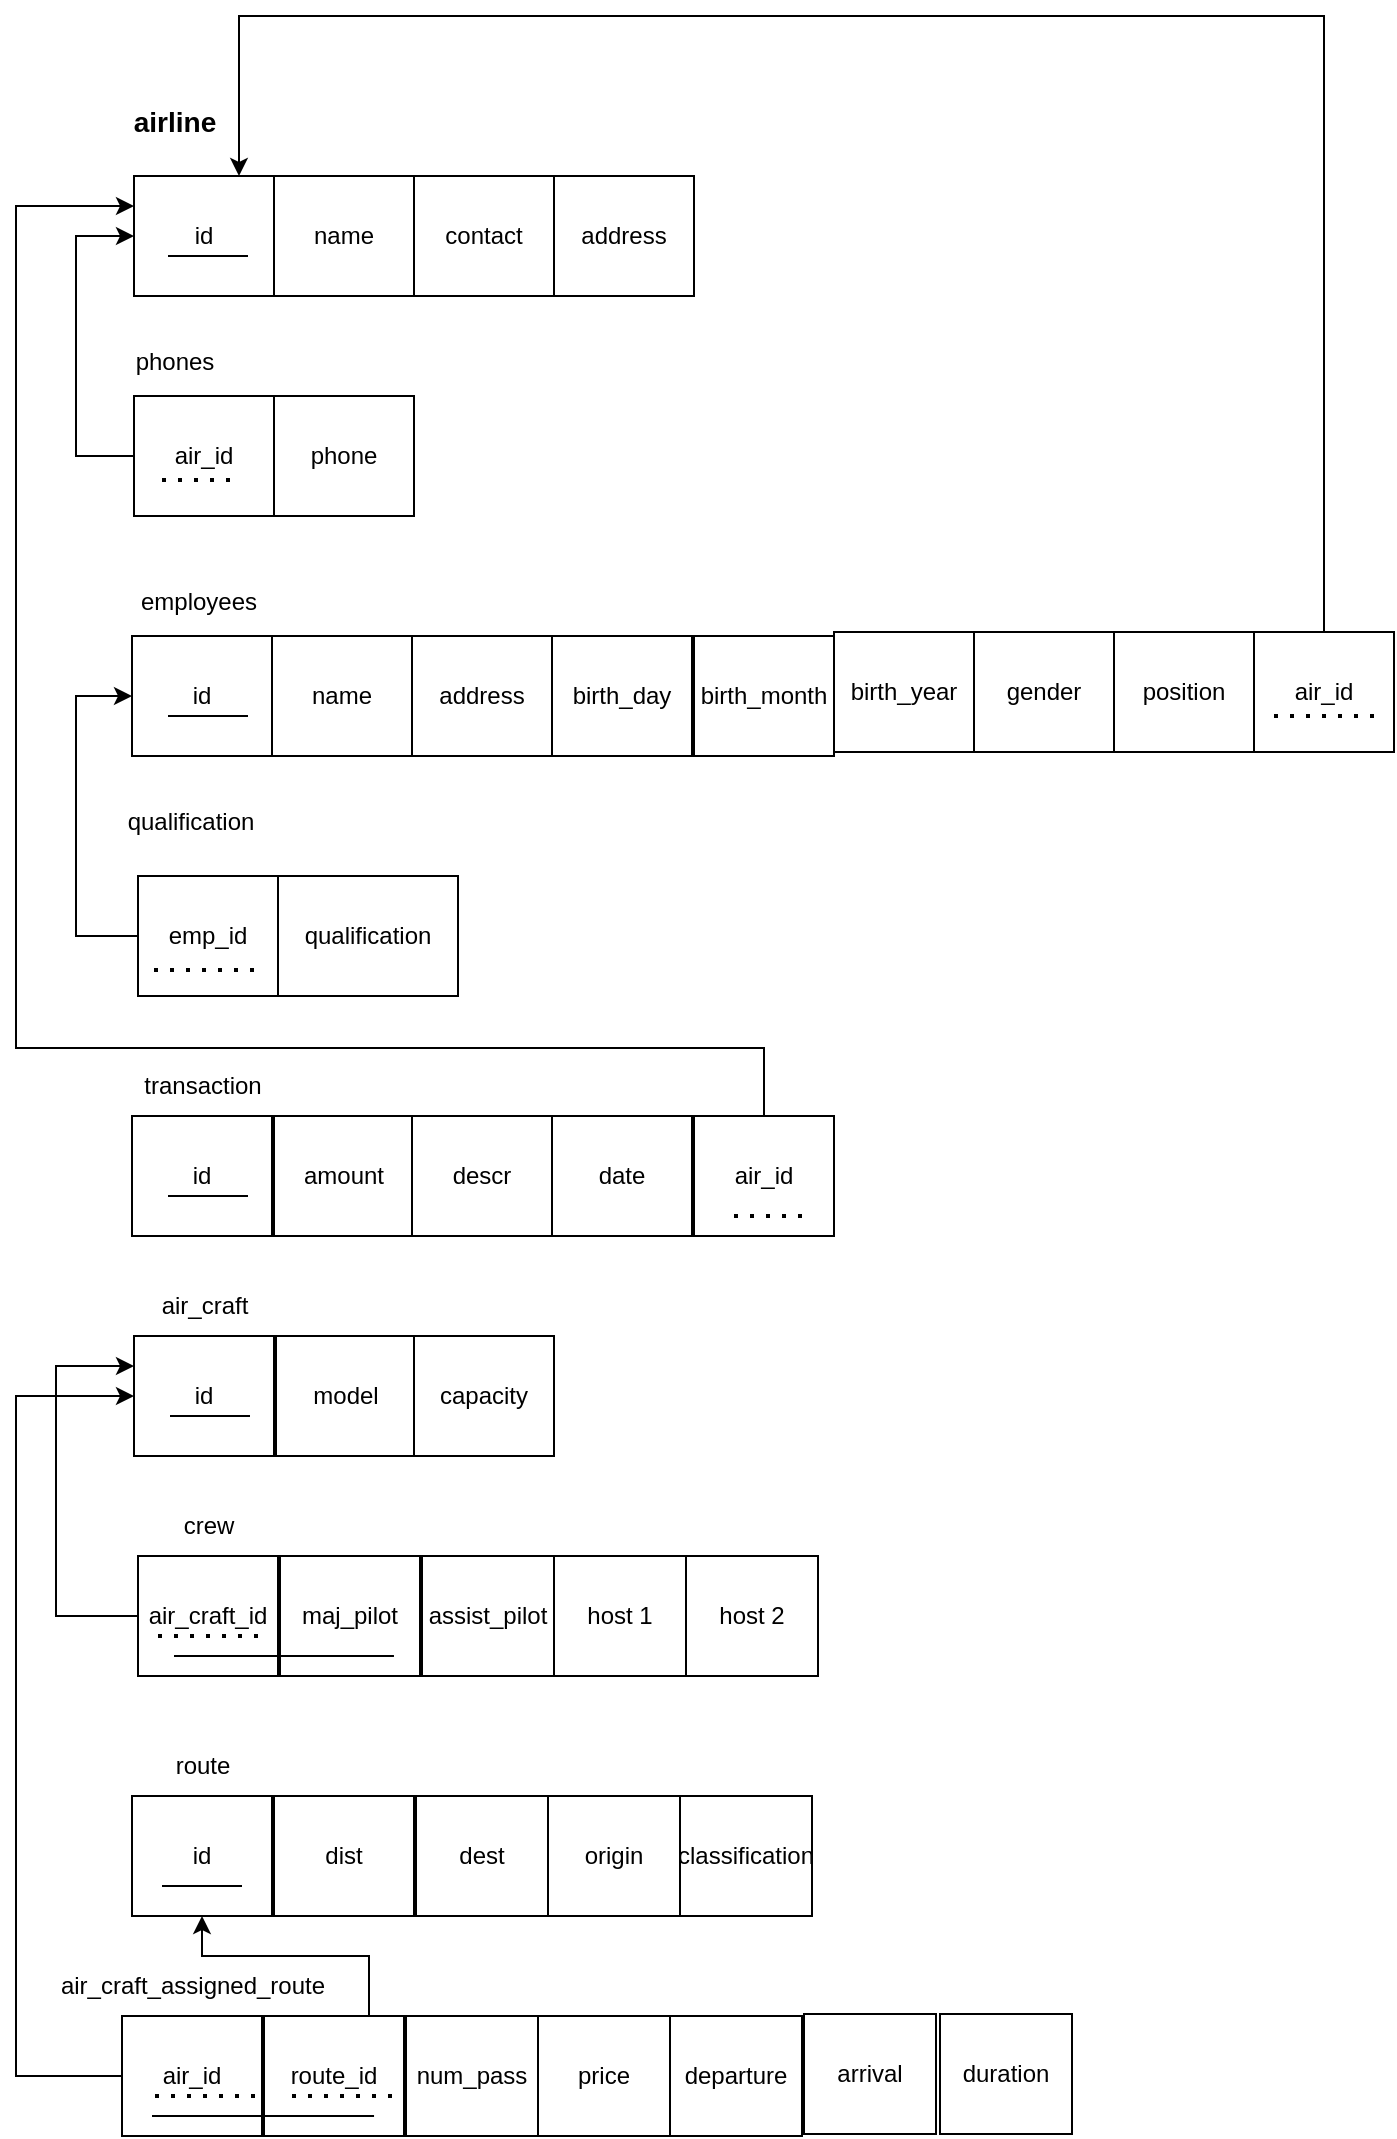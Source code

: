 <mxfile version="27.0.3">
  <diagram name="Page-1" id="Xf2nIaWcc_9QEJcceSFJ">
    <mxGraphModel dx="1167" dy="615" grid="1" gridSize="10" guides="1" tooltips="1" connect="1" arrows="1" fold="1" page="1" pageScale="1" pageWidth="850" pageHeight="1100" math="0" shadow="0">
      <root>
        <mxCell id="0" />
        <mxCell id="1" parent="0" />
        <mxCell id="NDWrpsIQHPBVn6GBVkff-2" value="id" style="rounded=0;whiteSpace=wrap;html=1;" vertex="1" parent="1">
          <mxGeometry x="100" y="90" width="70" height="60" as="geometry" />
        </mxCell>
        <mxCell id="NDWrpsIQHPBVn6GBVkff-3" value="&lt;h3 style=&quot;line-height: 210%;&quot;&gt;airline&lt;/h3&gt;" style="text;html=1;align=center;verticalAlign=middle;resizable=0;points=[];autosize=1;strokeColor=none;fillColor=none;" vertex="1" parent="1">
          <mxGeometry x="90" y="28" width="60" height="70" as="geometry" />
        </mxCell>
        <mxCell id="NDWrpsIQHPBVn6GBVkff-4" value="contact" style="rounded=0;whiteSpace=wrap;html=1;" vertex="1" parent="1">
          <mxGeometry x="240" y="90" width="70" height="60" as="geometry" />
        </mxCell>
        <mxCell id="NDWrpsIQHPBVn6GBVkff-5" value="name" style="rounded=0;whiteSpace=wrap;html=1;" vertex="1" parent="1">
          <mxGeometry x="170" y="90" width="70" height="60" as="geometry" />
        </mxCell>
        <mxCell id="NDWrpsIQHPBVn6GBVkff-6" value="address" style="rounded=0;whiteSpace=wrap;html=1;" vertex="1" parent="1">
          <mxGeometry x="310" y="90" width="70" height="60" as="geometry" />
        </mxCell>
        <mxCell id="NDWrpsIQHPBVn6GBVkff-10" style="edgeStyle=orthogonalEdgeStyle;rounded=0;orthogonalLoop=1;jettySize=auto;html=1;exitX=0;exitY=0.5;exitDx=0;exitDy=0;entryX=0;entryY=0.5;entryDx=0;entryDy=0;" edge="1" parent="1" source="NDWrpsIQHPBVn6GBVkff-7" target="NDWrpsIQHPBVn6GBVkff-2">
          <mxGeometry relative="1" as="geometry">
            <mxPoint x="70" y="100" as="targetPoint" />
            <Array as="points">
              <mxPoint x="71" y="230" />
              <mxPoint x="71" y="120" />
            </Array>
          </mxGeometry>
        </mxCell>
        <mxCell id="NDWrpsIQHPBVn6GBVkff-7" value="air_id" style="rounded=0;whiteSpace=wrap;html=1;" vertex="1" parent="1">
          <mxGeometry x="100" y="200" width="70" height="60" as="geometry" />
        </mxCell>
        <mxCell id="NDWrpsIQHPBVn6GBVkff-8" value="phone" style="rounded=0;whiteSpace=wrap;html=1;" vertex="1" parent="1">
          <mxGeometry x="170" y="200" width="70" height="60" as="geometry" />
        </mxCell>
        <mxCell id="NDWrpsIQHPBVn6GBVkff-9" value="phones" style="text;html=1;align=center;verticalAlign=middle;resizable=0;points=[];autosize=1;strokeColor=none;fillColor=none;" vertex="1" parent="1">
          <mxGeometry x="90" y="168" width="60" height="30" as="geometry" />
        </mxCell>
        <mxCell id="NDWrpsIQHPBVn6GBVkff-11" value="id" style="rounded=0;whiteSpace=wrap;html=1;" vertex="1" parent="1">
          <mxGeometry x="99" y="320" width="70" height="60" as="geometry" />
        </mxCell>
        <mxCell id="NDWrpsIQHPBVn6GBVkff-12" value="employees" style="text;html=1;align=center;verticalAlign=middle;resizable=0;points=[];autosize=1;strokeColor=none;fillColor=none;" vertex="1" parent="1">
          <mxGeometry x="92" y="288" width="80" height="30" as="geometry" />
        </mxCell>
        <mxCell id="NDWrpsIQHPBVn6GBVkff-13" value="name" style="rounded=0;whiteSpace=wrap;html=1;" vertex="1" parent="1">
          <mxGeometry x="169" y="320" width="70" height="60" as="geometry" />
        </mxCell>
        <mxCell id="NDWrpsIQHPBVn6GBVkff-14" value="address" style="rounded=0;whiteSpace=wrap;html=1;" vertex="1" parent="1">
          <mxGeometry x="239" y="320" width="70" height="60" as="geometry" />
        </mxCell>
        <mxCell id="NDWrpsIQHPBVn6GBVkff-15" value="birth_day" style="rounded=0;whiteSpace=wrap;html=1;" vertex="1" parent="1">
          <mxGeometry x="309" y="320" width="70" height="60" as="geometry" />
        </mxCell>
        <mxCell id="NDWrpsIQHPBVn6GBVkff-16" value="birth_month" style="rounded=0;whiteSpace=wrap;html=1;" vertex="1" parent="1">
          <mxGeometry x="380" y="320" width="70" height="60" as="geometry" />
        </mxCell>
        <mxCell id="NDWrpsIQHPBVn6GBVkff-17" value="birth_year" style="rounded=0;whiteSpace=wrap;html=1;" vertex="1" parent="1">
          <mxGeometry x="450" y="318" width="70" height="60" as="geometry" />
        </mxCell>
        <mxCell id="NDWrpsIQHPBVn6GBVkff-18" value="gender" style="rounded=0;whiteSpace=wrap;html=1;" vertex="1" parent="1">
          <mxGeometry x="520" y="318" width="70" height="60" as="geometry" />
        </mxCell>
        <mxCell id="NDWrpsIQHPBVn6GBVkff-19" value="position" style="rounded=0;whiteSpace=wrap;html=1;" vertex="1" parent="1">
          <mxGeometry x="590" y="318" width="70" height="60" as="geometry" />
        </mxCell>
        <mxCell id="NDWrpsIQHPBVn6GBVkff-23" style="edgeStyle=orthogonalEdgeStyle;rounded=0;orthogonalLoop=1;jettySize=auto;html=1;exitX=0;exitY=0.5;exitDx=0;exitDy=0;entryX=0;entryY=0.5;entryDx=0;entryDy=0;" edge="1" parent="1" source="NDWrpsIQHPBVn6GBVkff-20" target="NDWrpsIQHPBVn6GBVkff-11">
          <mxGeometry relative="1" as="geometry">
            <mxPoint x="70" y="330" as="targetPoint" />
            <Array as="points">
              <mxPoint x="71" y="470" />
              <mxPoint x="71" y="350" />
            </Array>
          </mxGeometry>
        </mxCell>
        <mxCell id="NDWrpsIQHPBVn6GBVkff-20" value="emp_id" style="rounded=0;whiteSpace=wrap;html=1;" vertex="1" parent="1">
          <mxGeometry x="102" y="440" width="70" height="60" as="geometry" />
        </mxCell>
        <mxCell id="NDWrpsIQHPBVn6GBVkff-21" value="qualification" style="rounded=0;whiteSpace=wrap;html=1;" vertex="1" parent="1">
          <mxGeometry x="172" y="440" width="90" height="60" as="geometry" />
        </mxCell>
        <mxCell id="NDWrpsIQHPBVn6GBVkff-22" value="&lt;span style=&quot;text-wrap-mode: wrap;&quot;&gt;qualification&lt;/span&gt;" style="text;html=1;align=center;verticalAlign=middle;resizable=0;points=[];autosize=1;strokeColor=none;fillColor=none;" vertex="1" parent="1">
          <mxGeometry x="83" y="398" width="90" height="30" as="geometry" />
        </mxCell>
        <mxCell id="NDWrpsIQHPBVn6GBVkff-25" value="" style="endArrow=none;html=1;rounded=0;" edge="1" parent="1">
          <mxGeometry width="50" height="50" relative="1" as="geometry">
            <mxPoint x="117" y="130" as="sourcePoint" />
            <mxPoint x="157" y="130" as="targetPoint" />
          </mxGeometry>
        </mxCell>
        <mxCell id="NDWrpsIQHPBVn6GBVkff-26" value="" style="endArrow=none;html=1;rounded=0;" edge="1" parent="1">
          <mxGeometry width="50" height="50" relative="1" as="geometry">
            <mxPoint x="117" y="360" as="sourcePoint" />
            <mxPoint x="157" y="360" as="targetPoint" />
          </mxGeometry>
        </mxCell>
        <mxCell id="NDWrpsIQHPBVn6GBVkff-28" value="" style="endArrow=none;dashed=1;html=1;dashPattern=1 3;strokeWidth=2;rounded=0;" edge="1" parent="1">
          <mxGeometry width="50" height="50" relative="1" as="geometry">
            <mxPoint x="114" y="242" as="sourcePoint" />
            <mxPoint x="154" y="242" as="targetPoint" />
          </mxGeometry>
        </mxCell>
        <mxCell id="NDWrpsIQHPBVn6GBVkff-29" value="" style="endArrow=none;dashed=1;html=1;dashPattern=1 3;strokeWidth=2;rounded=0;" edge="1" parent="1">
          <mxGeometry width="50" height="50" relative="1" as="geometry">
            <mxPoint x="110" y="487" as="sourcePoint" />
            <mxPoint x="163" y="487" as="targetPoint" />
          </mxGeometry>
        </mxCell>
        <mxCell id="NDWrpsIQHPBVn6GBVkff-32" style="edgeStyle=orthogonalEdgeStyle;rounded=0;orthogonalLoop=1;jettySize=auto;html=1;exitX=0.5;exitY=0;exitDx=0;exitDy=0;entryX=0.75;entryY=0;entryDx=0;entryDy=0;" edge="1" parent="1" source="NDWrpsIQHPBVn6GBVkff-30" target="NDWrpsIQHPBVn6GBVkff-2">
          <mxGeometry relative="1" as="geometry">
            <mxPoint x="150" y="10" as="targetPoint" />
            <Array as="points">
              <mxPoint x="695" y="10" />
              <mxPoint x="153" y="10" />
            </Array>
          </mxGeometry>
        </mxCell>
        <mxCell id="NDWrpsIQHPBVn6GBVkff-30" value="air_id" style="rounded=0;whiteSpace=wrap;html=1;" vertex="1" parent="1">
          <mxGeometry x="660" y="318" width="70" height="60" as="geometry" />
        </mxCell>
        <mxCell id="NDWrpsIQHPBVn6GBVkff-31" value="" style="endArrow=none;dashed=1;html=1;dashPattern=1 3;strokeWidth=2;rounded=0;" edge="1" parent="1">
          <mxGeometry width="50" height="50" relative="1" as="geometry">
            <mxPoint x="670" y="360" as="sourcePoint" />
            <mxPoint x="720" y="360" as="targetPoint" />
          </mxGeometry>
        </mxCell>
        <mxCell id="NDWrpsIQHPBVn6GBVkff-33" value="id" style="rounded=0;whiteSpace=wrap;html=1;" vertex="1" parent="1">
          <mxGeometry x="99" y="560" width="70" height="60" as="geometry" />
        </mxCell>
        <mxCell id="NDWrpsIQHPBVn6GBVkff-34" value="" style="endArrow=none;html=1;rounded=0;" edge="1" parent="1">
          <mxGeometry width="50" height="50" relative="1" as="geometry">
            <mxPoint x="117" y="600" as="sourcePoint" />
            <mxPoint x="157" y="600" as="targetPoint" />
          </mxGeometry>
        </mxCell>
        <mxCell id="NDWrpsIQHPBVn6GBVkff-35" value="transaction" style="text;html=1;align=center;verticalAlign=middle;resizable=0;points=[];autosize=1;strokeColor=none;fillColor=none;" vertex="1" parent="1">
          <mxGeometry x="94" y="530" width="80" height="30" as="geometry" />
        </mxCell>
        <mxCell id="NDWrpsIQHPBVn6GBVkff-36" value="amount" style="rounded=0;whiteSpace=wrap;html=1;" vertex="1" parent="1">
          <mxGeometry x="170" y="560" width="70" height="60" as="geometry" />
        </mxCell>
        <mxCell id="NDWrpsIQHPBVn6GBVkff-37" value="descr" style="rounded=0;whiteSpace=wrap;html=1;" vertex="1" parent="1">
          <mxGeometry x="239" y="560" width="70" height="60" as="geometry" />
        </mxCell>
        <mxCell id="NDWrpsIQHPBVn6GBVkff-38" value="date" style="rounded=0;whiteSpace=wrap;html=1;" vertex="1" parent="1">
          <mxGeometry x="309" y="560" width="70" height="60" as="geometry" />
        </mxCell>
        <mxCell id="NDWrpsIQHPBVn6GBVkff-39" value="id" style="rounded=0;whiteSpace=wrap;html=1;" vertex="1" parent="1">
          <mxGeometry x="100" y="670" width="70" height="60" as="geometry" />
        </mxCell>
        <mxCell id="NDWrpsIQHPBVn6GBVkff-40" value="" style="endArrow=none;html=1;rounded=0;" edge="1" parent="1">
          <mxGeometry width="50" height="50" relative="1" as="geometry">
            <mxPoint x="118" y="710" as="sourcePoint" />
            <mxPoint x="158" y="710" as="targetPoint" />
          </mxGeometry>
        </mxCell>
        <mxCell id="NDWrpsIQHPBVn6GBVkff-41" value="model" style="rounded=0;whiteSpace=wrap;html=1;" vertex="1" parent="1">
          <mxGeometry x="171" y="670" width="70" height="60" as="geometry" />
        </mxCell>
        <mxCell id="NDWrpsIQHPBVn6GBVkff-42" value="capacity" style="rounded=0;whiteSpace=wrap;html=1;" vertex="1" parent="1">
          <mxGeometry x="240" y="670" width="70" height="60" as="geometry" />
        </mxCell>
        <mxCell id="NDWrpsIQHPBVn6GBVkff-44" value="air_craft" style="text;html=1;align=center;verticalAlign=middle;resizable=0;points=[];autosize=1;strokeColor=none;fillColor=none;" vertex="1" parent="1">
          <mxGeometry x="100" y="640" width="70" height="30" as="geometry" />
        </mxCell>
        <mxCell id="NDWrpsIQHPBVn6GBVkff-54" style="edgeStyle=orthogonalEdgeStyle;rounded=0;orthogonalLoop=1;jettySize=auto;html=1;exitX=0;exitY=0.5;exitDx=0;exitDy=0;entryX=0;entryY=0.25;entryDx=0;entryDy=0;" edge="1" parent="1" source="NDWrpsIQHPBVn6GBVkff-45" target="NDWrpsIQHPBVn6GBVkff-39">
          <mxGeometry relative="1" as="geometry">
            <mxPoint x="60" y="690" as="targetPoint" />
            <Array as="points">
              <mxPoint x="61" y="810" />
              <mxPoint x="61" y="685" />
            </Array>
          </mxGeometry>
        </mxCell>
        <mxCell id="NDWrpsIQHPBVn6GBVkff-45" value="air_craft_id" style="rounded=0;whiteSpace=wrap;html=1;" vertex="1" parent="1">
          <mxGeometry x="102" y="780" width="70" height="60" as="geometry" />
        </mxCell>
        <mxCell id="NDWrpsIQHPBVn6GBVkff-47" value="maj_pilot" style="rounded=0;whiteSpace=wrap;html=1;" vertex="1" parent="1">
          <mxGeometry x="173" y="780" width="70" height="60" as="geometry" />
        </mxCell>
        <mxCell id="NDWrpsIQHPBVn6GBVkff-48" value="assist_pilot" style="rounded=0;whiteSpace=wrap;html=1;" vertex="1" parent="1">
          <mxGeometry x="244" y="780" width="66" height="60" as="geometry" />
        </mxCell>
        <mxCell id="NDWrpsIQHPBVn6GBVkff-49" value="crew" style="text;html=1;align=center;verticalAlign=middle;resizable=0;points=[];autosize=1;strokeColor=none;fillColor=none;" vertex="1" parent="1">
          <mxGeometry x="112" y="750" width="50" height="30" as="geometry" />
        </mxCell>
        <mxCell id="NDWrpsIQHPBVn6GBVkff-50" value="host 1" style="rounded=0;whiteSpace=wrap;html=1;" vertex="1" parent="1">
          <mxGeometry x="310" y="780" width="66" height="60" as="geometry" />
        </mxCell>
        <mxCell id="NDWrpsIQHPBVn6GBVkff-51" value="host 2" style="rounded=0;whiteSpace=wrap;html=1;" vertex="1" parent="1">
          <mxGeometry x="376" y="780" width="66" height="60" as="geometry" />
        </mxCell>
        <mxCell id="NDWrpsIQHPBVn6GBVkff-46" value="" style="endArrow=none;html=1;rounded=0;entryX=0.814;entryY=0.833;entryDx=0;entryDy=0;entryPerimeter=0;" edge="1" parent="1" target="NDWrpsIQHPBVn6GBVkff-47">
          <mxGeometry width="50" height="50" relative="1" as="geometry">
            <mxPoint x="120" y="830" as="sourcePoint" />
            <mxPoint x="160" y="830" as="targetPoint" />
          </mxGeometry>
        </mxCell>
        <mxCell id="NDWrpsIQHPBVn6GBVkff-53" value="" style="endArrow=none;dashed=1;html=1;dashPattern=1 3;strokeWidth=2;rounded=0;" edge="1" parent="1">
          <mxGeometry width="50" height="50" relative="1" as="geometry">
            <mxPoint x="112" y="820" as="sourcePoint" />
            <mxPoint x="165" y="820" as="targetPoint" />
          </mxGeometry>
        </mxCell>
        <mxCell id="NDWrpsIQHPBVn6GBVkff-55" value="id" style="rounded=0;whiteSpace=wrap;html=1;" vertex="1" parent="1">
          <mxGeometry x="99" y="900" width="70" height="60" as="geometry" />
        </mxCell>
        <mxCell id="NDWrpsIQHPBVn6GBVkff-56" value="dist" style="rounded=0;whiteSpace=wrap;html=1;" vertex="1" parent="1">
          <mxGeometry x="170" y="900" width="70" height="60" as="geometry" />
        </mxCell>
        <mxCell id="NDWrpsIQHPBVn6GBVkff-57" value="dest" style="rounded=0;whiteSpace=wrap;html=1;" vertex="1" parent="1">
          <mxGeometry x="241" y="900" width="66" height="60" as="geometry" />
        </mxCell>
        <mxCell id="NDWrpsIQHPBVn6GBVkff-58" value="route" style="text;html=1;align=center;verticalAlign=middle;resizable=0;points=[];autosize=1;strokeColor=none;fillColor=none;" vertex="1" parent="1">
          <mxGeometry x="109" y="870" width="50" height="30" as="geometry" />
        </mxCell>
        <mxCell id="NDWrpsIQHPBVn6GBVkff-59" value="origin" style="rounded=0;whiteSpace=wrap;html=1;" vertex="1" parent="1">
          <mxGeometry x="307" y="900" width="66" height="60" as="geometry" />
        </mxCell>
        <mxCell id="NDWrpsIQHPBVn6GBVkff-60" value="classification" style="rounded=0;whiteSpace=wrap;html=1;" vertex="1" parent="1">
          <mxGeometry x="373" y="900" width="66" height="60" as="geometry" />
        </mxCell>
        <mxCell id="NDWrpsIQHPBVn6GBVkff-61" value="" style="endArrow=none;html=1;rounded=0;" edge="1" parent="1">
          <mxGeometry width="50" height="50" relative="1" as="geometry">
            <mxPoint x="114" y="945" as="sourcePoint" />
            <mxPoint x="154" y="945" as="targetPoint" />
          </mxGeometry>
        </mxCell>
        <mxCell id="NDWrpsIQHPBVn6GBVkff-73" style="edgeStyle=orthogonalEdgeStyle;rounded=0;orthogonalLoop=1;jettySize=auto;html=1;exitX=0;exitY=0.5;exitDx=0;exitDy=0;entryX=0;entryY=0.5;entryDx=0;entryDy=0;" edge="1" parent="1" source="NDWrpsIQHPBVn6GBVkff-62" target="NDWrpsIQHPBVn6GBVkff-39">
          <mxGeometry relative="1" as="geometry">
            <mxPoint x="40" y="690" as="targetPoint" />
            <Array as="points">
              <mxPoint x="41" y="1040" />
              <mxPoint x="41" y="700" />
            </Array>
          </mxGeometry>
        </mxCell>
        <mxCell id="NDWrpsIQHPBVn6GBVkff-62" value="air_id" style="rounded=0;whiteSpace=wrap;html=1;" vertex="1" parent="1">
          <mxGeometry x="94" y="1010" width="70" height="60" as="geometry" />
        </mxCell>
        <mxCell id="NDWrpsIQHPBVn6GBVkff-74" style="edgeStyle=orthogonalEdgeStyle;rounded=0;orthogonalLoop=1;jettySize=auto;html=1;exitX=0.75;exitY=0;exitDx=0;exitDy=0;entryX=0.5;entryY=1;entryDx=0;entryDy=0;" edge="1" parent="1" source="NDWrpsIQHPBVn6GBVkff-63" target="NDWrpsIQHPBVn6GBVkff-55">
          <mxGeometry relative="1" as="geometry">
            <Array as="points">
              <mxPoint x="218" y="980" />
              <mxPoint x="134" y="980" />
            </Array>
          </mxGeometry>
        </mxCell>
        <mxCell id="NDWrpsIQHPBVn6GBVkff-63" value="route_id" style="rounded=0;whiteSpace=wrap;html=1;" vertex="1" parent="1">
          <mxGeometry x="165" y="1010" width="70" height="60" as="geometry" />
        </mxCell>
        <mxCell id="NDWrpsIQHPBVn6GBVkff-64" value="num_pass" style="rounded=0;whiteSpace=wrap;html=1;" vertex="1" parent="1">
          <mxGeometry x="236" y="1010" width="66" height="60" as="geometry" />
        </mxCell>
        <mxCell id="NDWrpsIQHPBVn6GBVkff-65" value="air_craft_assigned_route" style="text;html=1;align=center;verticalAlign=middle;resizable=0;points=[];autosize=1;strokeColor=none;fillColor=none;" vertex="1" parent="1">
          <mxGeometry x="49" y="980" width="160" height="30" as="geometry" />
        </mxCell>
        <mxCell id="NDWrpsIQHPBVn6GBVkff-66" value="price" style="rounded=0;whiteSpace=wrap;html=1;" vertex="1" parent="1">
          <mxGeometry x="302" y="1010" width="66" height="60" as="geometry" />
        </mxCell>
        <mxCell id="NDWrpsIQHPBVn6GBVkff-67" value="departure" style="rounded=0;whiteSpace=wrap;html=1;" vertex="1" parent="1">
          <mxGeometry x="368" y="1010" width="66" height="60" as="geometry" />
        </mxCell>
        <mxCell id="NDWrpsIQHPBVn6GBVkff-68" value="" style="endArrow=none;html=1;rounded=0;entryX=0.786;entryY=0.75;entryDx=0;entryDy=0;entryPerimeter=0;" edge="1" parent="1">
          <mxGeometry width="50" height="50" relative="1" as="geometry">
            <mxPoint x="109" y="1060" as="sourcePoint" />
            <mxPoint x="220.02" y="1060" as="targetPoint" />
          </mxGeometry>
        </mxCell>
        <mxCell id="NDWrpsIQHPBVn6GBVkff-69" value="" style="endArrow=none;dashed=1;html=1;dashPattern=1 3;strokeWidth=2;rounded=0;" edge="1" parent="1">
          <mxGeometry width="50" height="50" relative="1" as="geometry">
            <mxPoint x="110.5" y="1050" as="sourcePoint" />
            <mxPoint x="163.5" y="1050" as="targetPoint" />
          </mxGeometry>
        </mxCell>
        <mxCell id="NDWrpsIQHPBVn6GBVkff-70" value="" style="endArrow=none;dashed=1;html=1;dashPattern=1 3;strokeWidth=2;rounded=0;" edge="1" parent="1">
          <mxGeometry width="50" height="50" relative="1" as="geometry">
            <mxPoint x="179" y="1050" as="sourcePoint" />
            <mxPoint x="232" y="1050" as="targetPoint" />
          </mxGeometry>
        </mxCell>
        <mxCell id="NDWrpsIQHPBVn6GBVkff-71" value="arrival" style="rounded=0;whiteSpace=wrap;html=1;" vertex="1" parent="1">
          <mxGeometry x="435" y="1009" width="66" height="60" as="geometry" />
        </mxCell>
        <mxCell id="NDWrpsIQHPBVn6GBVkff-72" value="duration" style="rounded=0;whiteSpace=wrap;html=1;" vertex="1" parent="1">
          <mxGeometry x="503" y="1009" width="66" height="60" as="geometry" />
        </mxCell>
        <mxCell id="NDWrpsIQHPBVn6GBVkff-76" style="edgeStyle=orthogonalEdgeStyle;rounded=0;orthogonalLoop=1;jettySize=auto;html=1;exitX=0.5;exitY=0;exitDx=0;exitDy=0;entryX=0;entryY=0.25;entryDx=0;entryDy=0;" edge="1" parent="1" source="NDWrpsIQHPBVn6GBVkff-75" target="NDWrpsIQHPBVn6GBVkff-2">
          <mxGeometry relative="1" as="geometry">
            <mxPoint x="40" y="490" as="targetPoint" />
            <Array as="points">
              <mxPoint x="415" y="526" />
              <mxPoint x="41" y="526" />
              <mxPoint x="41" y="105" />
            </Array>
          </mxGeometry>
        </mxCell>
        <mxCell id="NDWrpsIQHPBVn6GBVkff-75" value="air_id" style="rounded=0;whiteSpace=wrap;html=1;" vertex="1" parent="1">
          <mxGeometry x="380" y="560" width="70" height="60" as="geometry" />
        </mxCell>
        <mxCell id="NDWrpsIQHPBVn6GBVkff-77" value="" style="endArrow=none;dashed=1;html=1;dashPattern=1 3;strokeWidth=2;rounded=0;" edge="1" parent="1">
          <mxGeometry width="50" height="50" relative="1" as="geometry">
            <mxPoint x="400" y="610" as="sourcePoint" />
            <mxPoint x="440" y="610" as="targetPoint" />
          </mxGeometry>
        </mxCell>
      </root>
    </mxGraphModel>
  </diagram>
</mxfile>
